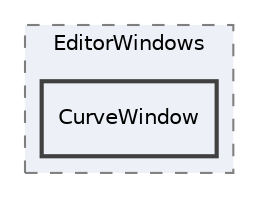 digraph "Editor/UI/EditorWindows/CurveWindow"
{
 // LATEX_PDF_SIZE
  edge [fontname="Helvetica",fontsize="10",labelfontname="Helvetica",labelfontsize="10"];
  node [fontname="Helvetica",fontsize="10",shape=record];
  compound=true
  subgraph clusterdir_37c42c05ef4c9eddc2ac69b06612e95a {
    graph [ bgcolor="#edf0f7", pencolor="grey50", style="filled,dashed,", label="EditorWindows", fontname="Helvetica", fontsize="10", URL="dir_37c42c05ef4c9eddc2ac69b06612e95a.html"]
  dir_05abacd4edf72f12c6454c0c975b9b4a [shape=box, label="CurveWindow", style="filled,bold,", fillcolor="#edf0f7", color="grey25", URL="dir_05abacd4edf72f12c6454c0c975b9b4a.html"];
  }
}
